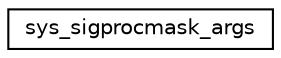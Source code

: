 digraph "Graphical Class Hierarchy"
{
 // LATEX_PDF_SIZE
  edge [fontname="Helvetica",fontsize="10",labelfontname="Helvetica",labelfontsize="10"];
  node [fontname="Helvetica",fontsize="10",shape=record];
  rankdir="LR";
  Node0 [label="sys_sigprocmask_args",height=0.2,width=0.4,color="black", fillcolor="white", style="filled",URL="$structsys__sigprocmask__args.html",tooltip=" "];
}
